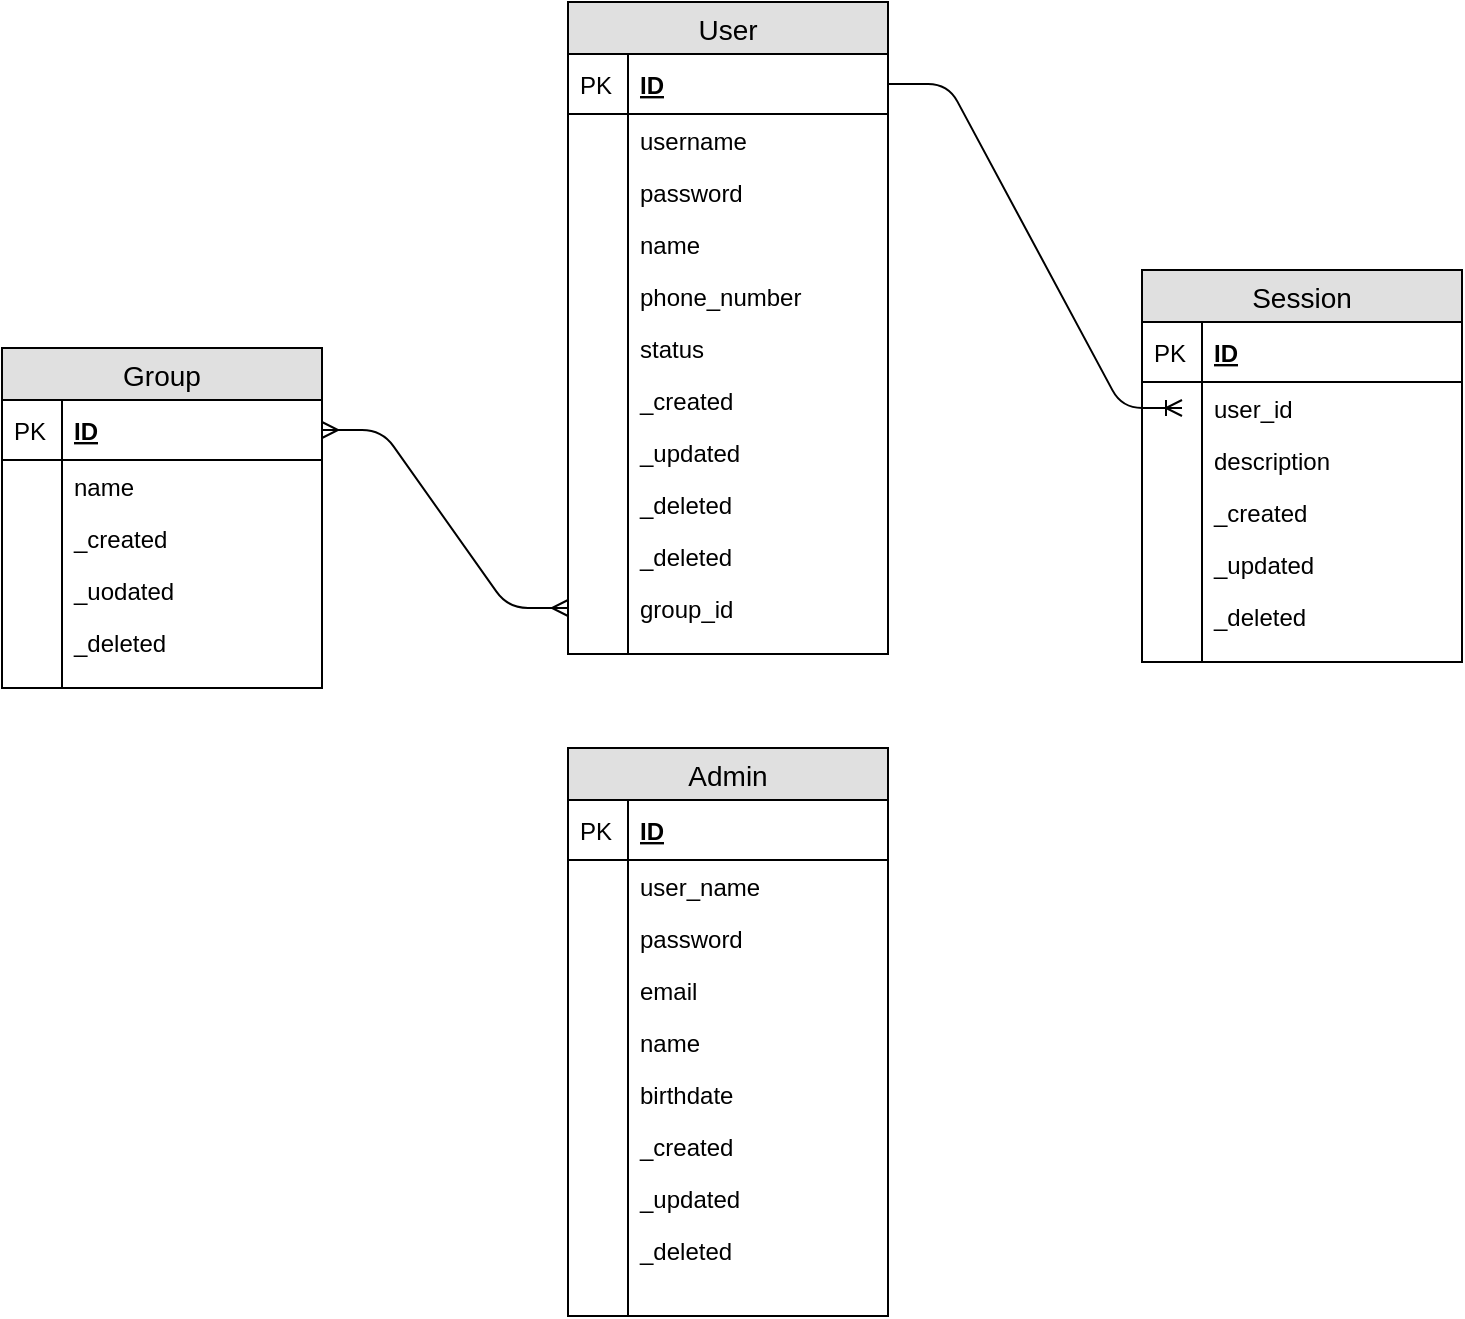 <mxfile version="12.0.2" type="device" pages="1"><diagram id="VYKeipjwJpYehKWiv79_" name="Page-1"><mxGraphModel dx="1408" dy="748" grid="1" gridSize="10" guides="1" tooltips="1" connect="1" arrows="1" fold="1" page="1" pageScale="1" pageWidth="827" pageHeight="1169" math="0" shadow="0"><root><mxCell id="0"/><mxCell id="1" parent="0"/><mxCell id="iIgqopLSIuqnTv7Txcj4-5" value="Admin" style="swimlane;fontStyle=0;childLayout=stackLayout;horizontal=1;startSize=26;fillColor=#e0e0e0;horizontalStack=0;resizeParent=1;resizeParentMax=0;resizeLast=0;collapsible=1;marginBottom=0;swimlaneFillColor=#ffffff;align=center;fontSize=14;" vertex="1" parent="1"><mxGeometry x="333" y="430" width="160" height="284" as="geometry"/></mxCell><mxCell id="iIgqopLSIuqnTv7Txcj4-6" value="ID" style="shape=partialRectangle;top=0;left=0;right=0;bottom=1;align=left;verticalAlign=middle;fillColor=none;spacingLeft=34;spacingRight=4;overflow=hidden;rotatable=0;points=[[0,0.5],[1,0.5]];portConstraint=eastwest;dropTarget=0;fontStyle=5;fontSize=12;" vertex="1" parent="iIgqopLSIuqnTv7Txcj4-5"><mxGeometry y="26" width="160" height="30" as="geometry"/></mxCell><mxCell id="iIgqopLSIuqnTv7Txcj4-7" value="PK" style="shape=partialRectangle;top=0;left=0;bottom=0;fillColor=none;align=left;verticalAlign=middle;spacingLeft=4;spacingRight=4;overflow=hidden;rotatable=0;points=[];portConstraint=eastwest;part=1;fontSize=12;" vertex="1" connectable="0" parent="iIgqopLSIuqnTv7Txcj4-6"><mxGeometry width="30" height="30" as="geometry"/></mxCell><mxCell id="iIgqopLSIuqnTv7Txcj4-8" value="user_name" style="shape=partialRectangle;top=0;left=0;right=0;bottom=0;align=left;verticalAlign=top;fillColor=none;spacingLeft=34;spacingRight=4;overflow=hidden;rotatable=0;points=[[0,0.5],[1,0.5]];portConstraint=eastwest;dropTarget=0;fontSize=12;" vertex="1" parent="iIgqopLSIuqnTv7Txcj4-5"><mxGeometry y="56" width="160" height="26" as="geometry"/></mxCell><mxCell id="iIgqopLSIuqnTv7Txcj4-9" value="" style="shape=partialRectangle;top=0;left=0;bottom=0;fillColor=none;align=left;verticalAlign=top;spacingLeft=4;spacingRight=4;overflow=hidden;rotatable=0;points=[];portConstraint=eastwest;part=1;fontSize=12;" vertex="1" connectable="0" parent="iIgqopLSIuqnTv7Txcj4-8"><mxGeometry width="30" height="26" as="geometry"/></mxCell><mxCell id="iIgqopLSIuqnTv7Txcj4-10" value="password" style="shape=partialRectangle;top=0;left=0;right=0;bottom=0;align=left;verticalAlign=top;fillColor=none;spacingLeft=34;spacingRight=4;overflow=hidden;rotatable=0;points=[[0,0.5],[1,0.5]];portConstraint=eastwest;dropTarget=0;fontSize=12;" vertex="1" parent="iIgqopLSIuqnTv7Txcj4-5"><mxGeometry y="82" width="160" height="26" as="geometry"/></mxCell><mxCell id="iIgqopLSIuqnTv7Txcj4-11" value="" style="shape=partialRectangle;top=0;left=0;bottom=0;fillColor=none;align=left;verticalAlign=top;spacingLeft=4;spacingRight=4;overflow=hidden;rotatable=0;points=[];portConstraint=eastwest;part=1;fontSize=12;" vertex="1" connectable="0" parent="iIgqopLSIuqnTv7Txcj4-10"><mxGeometry width="30" height="26" as="geometry"/></mxCell><mxCell id="iIgqopLSIuqnTv7Txcj4-12" value="email&#10;" style="shape=partialRectangle;top=0;left=0;right=0;bottom=0;align=left;verticalAlign=top;fillColor=none;spacingLeft=34;spacingRight=4;overflow=hidden;rotatable=0;points=[[0,0.5],[1,0.5]];portConstraint=eastwest;dropTarget=0;fontSize=12;" vertex="1" parent="iIgqopLSIuqnTv7Txcj4-5"><mxGeometry y="108" width="160" height="26" as="geometry"/></mxCell><mxCell id="iIgqopLSIuqnTv7Txcj4-13" value="" style="shape=partialRectangle;top=0;left=0;bottom=0;fillColor=none;align=left;verticalAlign=top;spacingLeft=4;spacingRight=4;overflow=hidden;rotatable=0;points=[];portConstraint=eastwest;part=1;fontSize=12;" vertex="1" connectable="0" parent="iIgqopLSIuqnTv7Txcj4-12"><mxGeometry width="30" height="26" as="geometry"/></mxCell><mxCell id="iIgqopLSIuqnTv7Txcj4-16" value="name" style="shape=partialRectangle;top=0;left=0;right=0;bottom=0;align=left;verticalAlign=top;fillColor=none;spacingLeft=34;spacingRight=4;overflow=hidden;rotatable=0;points=[[0,0.5],[1,0.5]];portConstraint=eastwest;dropTarget=0;fontSize=12;" vertex="1" parent="iIgqopLSIuqnTv7Txcj4-5"><mxGeometry y="134" width="160" height="26" as="geometry"/></mxCell><mxCell id="iIgqopLSIuqnTv7Txcj4-17" value="" style="shape=partialRectangle;top=0;left=0;bottom=0;fillColor=none;align=left;verticalAlign=top;spacingLeft=4;spacingRight=4;overflow=hidden;rotatable=0;points=[];portConstraint=eastwest;part=1;fontSize=12;" vertex="1" connectable="0" parent="iIgqopLSIuqnTv7Txcj4-16"><mxGeometry width="30" height="26" as="geometry"/></mxCell><mxCell id="iIgqopLSIuqnTv7Txcj4-18" value="birthdate" style="shape=partialRectangle;top=0;left=0;right=0;bottom=0;align=left;verticalAlign=top;fillColor=none;spacingLeft=34;spacingRight=4;overflow=hidden;rotatable=0;points=[[0,0.5],[1,0.5]];portConstraint=eastwest;dropTarget=0;fontSize=12;" vertex="1" parent="iIgqopLSIuqnTv7Txcj4-5"><mxGeometry y="160" width="160" height="26" as="geometry"/></mxCell><mxCell id="iIgqopLSIuqnTv7Txcj4-19" value="" style="shape=partialRectangle;top=0;left=0;bottom=0;fillColor=none;align=left;verticalAlign=top;spacingLeft=4;spacingRight=4;overflow=hidden;rotatable=0;points=[];portConstraint=eastwest;part=1;fontSize=12;" vertex="1" connectable="0" parent="iIgqopLSIuqnTv7Txcj4-18"><mxGeometry width="30" height="26" as="geometry"/></mxCell><mxCell id="iIgqopLSIuqnTv7Txcj4-26" value="_created" style="shape=partialRectangle;top=0;left=0;right=0;bottom=0;align=left;verticalAlign=top;fillColor=none;spacingLeft=34;spacingRight=4;overflow=hidden;rotatable=0;points=[[0,0.5],[1,0.5]];portConstraint=eastwest;dropTarget=0;fontSize=12;" vertex="1" parent="iIgqopLSIuqnTv7Txcj4-5"><mxGeometry y="186" width="160" height="26" as="geometry"/></mxCell><mxCell id="iIgqopLSIuqnTv7Txcj4-27" value="" style="shape=partialRectangle;top=0;left=0;bottom=0;fillColor=none;align=left;verticalAlign=top;spacingLeft=4;spacingRight=4;overflow=hidden;rotatable=0;points=[];portConstraint=eastwest;part=1;fontSize=12;" vertex="1" connectable="0" parent="iIgqopLSIuqnTv7Txcj4-26"><mxGeometry width="30" height="26" as="geometry"/></mxCell><mxCell id="iIgqopLSIuqnTv7Txcj4-30" value="_updated" style="shape=partialRectangle;top=0;left=0;right=0;bottom=0;align=left;verticalAlign=top;fillColor=none;spacingLeft=34;spacingRight=4;overflow=hidden;rotatable=0;points=[[0,0.5],[1,0.5]];portConstraint=eastwest;dropTarget=0;fontSize=12;" vertex="1" parent="iIgqopLSIuqnTv7Txcj4-5"><mxGeometry y="212" width="160" height="26" as="geometry"/></mxCell><mxCell id="iIgqopLSIuqnTv7Txcj4-31" value="" style="shape=partialRectangle;top=0;left=0;bottom=0;fillColor=none;align=left;verticalAlign=top;spacingLeft=4;spacingRight=4;overflow=hidden;rotatable=0;points=[];portConstraint=eastwest;part=1;fontSize=12;" vertex="1" connectable="0" parent="iIgqopLSIuqnTv7Txcj4-30"><mxGeometry width="30" height="26" as="geometry"/></mxCell><mxCell id="iIgqopLSIuqnTv7Txcj4-32" value="_deleted" style="shape=partialRectangle;top=0;left=0;right=0;bottom=0;align=left;verticalAlign=top;fillColor=none;spacingLeft=34;spacingRight=4;overflow=hidden;rotatable=0;points=[[0,0.5],[1,0.5]];portConstraint=eastwest;dropTarget=0;fontSize=12;" vertex="1" parent="iIgqopLSIuqnTv7Txcj4-5"><mxGeometry y="238" width="160" height="26" as="geometry"/></mxCell><mxCell id="iIgqopLSIuqnTv7Txcj4-33" value="" style="shape=partialRectangle;top=0;left=0;bottom=0;fillColor=none;align=left;verticalAlign=top;spacingLeft=4;spacingRight=4;overflow=hidden;rotatable=0;points=[];portConstraint=eastwest;part=1;fontSize=12;" vertex="1" connectable="0" parent="iIgqopLSIuqnTv7Txcj4-32"><mxGeometry width="30" height="26" as="geometry"/></mxCell><mxCell id="iIgqopLSIuqnTv7Txcj4-14" value="" style="shape=partialRectangle;top=0;left=0;right=0;bottom=0;align=left;verticalAlign=top;fillColor=none;spacingLeft=34;spacingRight=4;overflow=hidden;rotatable=0;points=[[0,0.5],[1,0.5]];portConstraint=eastwest;dropTarget=0;fontSize=12;" vertex="1" parent="iIgqopLSIuqnTv7Txcj4-5"><mxGeometry y="264" width="160" height="10" as="geometry"/></mxCell><mxCell id="iIgqopLSIuqnTv7Txcj4-15" value="" style="shape=partialRectangle;top=0;left=0;bottom=0;fillColor=none;align=left;verticalAlign=top;spacingLeft=4;spacingRight=4;overflow=hidden;rotatable=0;points=[];portConstraint=eastwest;part=1;fontSize=12;" vertex="1" connectable="0" parent="iIgqopLSIuqnTv7Txcj4-14"><mxGeometry width="30" height="10" as="geometry"/></mxCell><mxCell id="iIgqopLSIuqnTv7Txcj4-28" value="" style="shape=partialRectangle;top=0;left=0;right=0;bottom=0;align=left;verticalAlign=top;fillColor=none;spacingLeft=34;spacingRight=4;overflow=hidden;rotatable=0;points=[[0,0.5],[1,0.5]];portConstraint=eastwest;dropTarget=0;fontSize=12;" vertex="1" parent="iIgqopLSIuqnTv7Txcj4-5"><mxGeometry y="274" width="160" height="10" as="geometry"/></mxCell><mxCell id="iIgqopLSIuqnTv7Txcj4-29" value="" style="shape=partialRectangle;top=0;left=0;bottom=0;fillColor=none;align=left;verticalAlign=top;spacingLeft=4;spacingRight=4;overflow=hidden;rotatable=0;points=[];portConstraint=eastwest;part=1;fontSize=12;" vertex="1" connectable="0" parent="iIgqopLSIuqnTv7Txcj4-28"><mxGeometry width="30" height="10" as="geometry"/></mxCell><mxCell id="iIgqopLSIuqnTv7Txcj4-34" value="User" style="swimlane;fontStyle=0;childLayout=stackLayout;horizontal=1;startSize=26;fillColor=#e0e0e0;horizontalStack=0;resizeParent=1;resizeParentMax=0;resizeLast=0;collapsible=1;marginBottom=0;swimlaneFillColor=#ffffff;align=center;fontSize=14;" vertex="1" parent="1"><mxGeometry x="333" y="57" width="160" height="326" as="geometry"/></mxCell><mxCell id="iIgqopLSIuqnTv7Txcj4-35" value="ID" style="shape=partialRectangle;top=0;left=0;right=0;bottom=1;align=left;verticalAlign=middle;fillColor=none;spacingLeft=34;spacingRight=4;overflow=hidden;rotatable=0;points=[[0,0.5],[1,0.5]];portConstraint=eastwest;dropTarget=0;fontStyle=5;fontSize=12;" vertex="1" parent="iIgqopLSIuqnTv7Txcj4-34"><mxGeometry y="26" width="160" height="30" as="geometry"/></mxCell><mxCell id="iIgqopLSIuqnTv7Txcj4-36" value="PK" style="shape=partialRectangle;top=0;left=0;bottom=0;fillColor=none;align=left;verticalAlign=middle;spacingLeft=4;spacingRight=4;overflow=hidden;rotatable=0;points=[];portConstraint=eastwest;part=1;fontSize=12;" vertex="1" connectable="0" parent="iIgqopLSIuqnTv7Txcj4-35"><mxGeometry width="30" height="30" as="geometry"/></mxCell><mxCell id="iIgqopLSIuqnTv7Txcj4-37" value="username" style="shape=partialRectangle;top=0;left=0;right=0;bottom=0;align=left;verticalAlign=top;fillColor=none;spacingLeft=34;spacingRight=4;overflow=hidden;rotatable=0;points=[[0,0.5],[1,0.5]];portConstraint=eastwest;dropTarget=0;fontSize=12;" vertex="1" parent="iIgqopLSIuqnTv7Txcj4-34"><mxGeometry y="56" width="160" height="26" as="geometry"/></mxCell><mxCell id="iIgqopLSIuqnTv7Txcj4-38" value="" style="shape=partialRectangle;top=0;left=0;bottom=0;fillColor=none;align=left;verticalAlign=top;spacingLeft=4;spacingRight=4;overflow=hidden;rotatable=0;points=[];portConstraint=eastwest;part=1;fontSize=12;" vertex="1" connectable="0" parent="iIgqopLSIuqnTv7Txcj4-37"><mxGeometry width="30" height="26" as="geometry"/></mxCell><mxCell id="iIgqopLSIuqnTv7Txcj4-39" value="password" style="shape=partialRectangle;top=0;left=0;right=0;bottom=0;align=left;verticalAlign=top;fillColor=none;spacingLeft=34;spacingRight=4;overflow=hidden;rotatable=0;points=[[0,0.5],[1,0.5]];portConstraint=eastwest;dropTarget=0;fontSize=12;" vertex="1" parent="iIgqopLSIuqnTv7Txcj4-34"><mxGeometry y="82" width="160" height="26" as="geometry"/></mxCell><mxCell id="iIgqopLSIuqnTv7Txcj4-40" value="" style="shape=partialRectangle;top=0;left=0;bottom=0;fillColor=none;align=left;verticalAlign=top;spacingLeft=4;spacingRight=4;overflow=hidden;rotatable=0;points=[];portConstraint=eastwest;part=1;fontSize=12;" vertex="1" connectable="0" parent="iIgqopLSIuqnTv7Txcj4-39"><mxGeometry width="30" height="26" as="geometry"/></mxCell><mxCell id="iIgqopLSIuqnTv7Txcj4-41" value="name" style="shape=partialRectangle;top=0;left=0;right=0;bottom=0;align=left;verticalAlign=top;fillColor=none;spacingLeft=34;spacingRight=4;overflow=hidden;rotatable=0;points=[[0,0.5],[1,0.5]];portConstraint=eastwest;dropTarget=0;fontSize=12;" vertex="1" parent="iIgqopLSIuqnTv7Txcj4-34"><mxGeometry y="108" width="160" height="26" as="geometry"/></mxCell><mxCell id="iIgqopLSIuqnTv7Txcj4-42" value="" style="shape=partialRectangle;top=0;left=0;bottom=0;fillColor=none;align=left;verticalAlign=top;spacingLeft=4;spacingRight=4;overflow=hidden;rotatable=0;points=[];portConstraint=eastwest;part=1;fontSize=12;" vertex="1" connectable="0" parent="iIgqopLSIuqnTv7Txcj4-41"><mxGeometry width="30" height="26" as="geometry"/></mxCell><mxCell id="iIgqopLSIuqnTv7Txcj4-45" value="phone_number" style="shape=partialRectangle;top=0;left=0;right=0;bottom=0;align=left;verticalAlign=top;fillColor=none;spacingLeft=34;spacingRight=4;overflow=hidden;rotatable=0;points=[[0,0.5],[1,0.5]];portConstraint=eastwest;dropTarget=0;fontSize=12;" vertex="1" parent="iIgqopLSIuqnTv7Txcj4-34"><mxGeometry y="134" width="160" height="26" as="geometry"/></mxCell><mxCell id="iIgqopLSIuqnTv7Txcj4-46" value="" style="shape=partialRectangle;top=0;left=0;bottom=0;fillColor=none;align=left;verticalAlign=top;spacingLeft=4;spacingRight=4;overflow=hidden;rotatable=0;points=[];portConstraint=eastwest;part=1;fontSize=12;" vertex="1" connectable="0" parent="iIgqopLSIuqnTv7Txcj4-45"><mxGeometry width="30" height="26" as="geometry"/></mxCell><mxCell id="iIgqopLSIuqnTv7Txcj4-51" value="status" style="shape=partialRectangle;top=0;left=0;right=0;bottom=0;align=left;verticalAlign=top;fillColor=none;spacingLeft=34;spacingRight=4;overflow=hidden;rotatable=0;points=[[0,0.5],[1,0.5]];portConstraint=eastwest;dropTarget=0;fontSize=12;" vertex="1" parent="iIgqopLSIuqnTv7Txcj4-34"><mxGeometry y="160" width="160" height="26" as="geometry"/></mxCell><mxCell id="iIgqopLSIuqnTv7Txcj4-52" value="" style="shape=partialRectangle;top=0;left=0;bottom=0;fillColor=none;align=left;verticalAlign=top;spacingLeft=4;spacingRight=4;overflow=hidden;rotatable=0;points=[];portConstraint=eastwest;part=1;fontSize=12;" vertex="1" connectable="0" parent="iIgqopLSIuqnTv7Txcj4-51"><mxGeometry width="30" height="26" as="geometry"/></mxCell><mxCell id="iIgqopLSIuqnTv7Txcj4-53" value="_created" style="shape=partialRectangle;top=0;left=0;right=0;bottom=0;align=left;verticalAlign=top;fillColor=none;spacingLeft=34;spacingRight=4;overflow=hidden;rotatable=0;points=[[0,0.5],[1,0.5]];portConstraint=eastwest;dropTarget=0;fontSize=12;" vertex="1" parent="iIgqopLSIuqnTv7Txcj4-34"><mxGeometry y="186" width="160" height="26" as="geometry"/></mxCell><mxCell id="iIgqopLSIuqnTv7Txcj4-54" value="" style="shape=partialRectangle;top=0;left=0;bottom=0;fillColor=none;align=left;verticalAlign=top;spacingLeft=4;spacingRight=4;overflow=hidden;rotatable=0;points=[];portConstraint=eastwest;part=1;fontSize=12;" vertex="1" connectable="0" parent="iIgqopLSIuqnTv7Txcj4-53"><mxGeometry width="30" height="26" as="geometry"/></mxCell><mxCell id="iIgqopLSIuqnTv7Txcj4-55" value="_updated" style="shape=partialRectangle;top=0;left=0;right=0;bottom=0;align=left;verticalAlign=top;fillColor=none;spacingLeft=34;spacingRight=4;overflow=hidden;rotatable=0;points=[[0,0.5],[1,0.5]];portConstraint=eastwest;dropTarget=0;fontSize=12;" vertex="1" parent="iIgqopLSIuqnTv7Txcj4-34"><mxGeometry y="212" width="160" height="26" as="geometry"/></mxCell><mxCell id="iIgqopLSIuqnTv7Txcj4-56" value="" style="shape=partialRectangle;top=0;left=0;bottom=0;fillColor=none;align=left;verticalAlign=top;spacingLeft=4;spacingRight=4;overflow=hidden;rotatable=0;points=[];portConstraint=eastwest;part=1;fontSize=12;" vertex="1" connectable="0" parent="iIgqopLSIuqnTv7Txcj4-55"><mxGeometry width="30" height="26" as="geometry"/></mxCell><mxCell id="iIgqopLSIuqnTv7Txcj4-94" value="_deleted" style="shape=partialRectangle;top=0;left=0;right=0;bottom=0;align=left;verticalAlign=top;fillColor=none;spacingLeft=34;spacingRight=4;overflow=hidden;rotatable=0;points=[[0,0.5],[1,0.5]];portConstraint=eastwest;dropTarget=0;fontSize=12;" vertex="1" parent="iIgqopLSIuqnTv7Txcj4-34"><mxGeometry y="238" width="160" height="26" as="geometry"/></mxCell><mxCell id="iIgqopLSIuqnTv7Txcj4-95" value="" style="shape=partialRectangle;top=0;left=0;bottom=0;fillColor=none;align=left;verticalAlign=top;spacingLeft=4;spacingRight=4;overflow=hidden;rotatable=0;points=[];portConstraint=eastwest;part=1;fontSize=12;" vertex="1" connectable="0" parent="iIgqopLSIuqnTv7Txcj4-94"><mxGeometry width="30" height="26" as="geometry"/></mxCell><mxCell id="iIgqopLSIuqnTv7Txcj4-57" value="_deleted" style="shape=partialRectangle;top=0;left=0;right=0;bottom=0;align=left;verticalAlign=top;fillColor=none;spacingLeft=34;spacingRight=4;overflow=hidden;rotatable=0;points=[[0,0.5],[1,0.5]];portConstraint=eastwest;dropTarget=0;fontSize=12;" vertex="1" parent="iIgqopLSIuqnTv7Txcj4-34"><mxGeometry y="264" width="160" height="26" as="geometry"/></mxCell><mxCell id="iIgqopLSIuqnTv7Txcj4-58" value="" style="shape=partialRectangle;top=0;left=0;bottom=0;fillColor=none;align=left;verticalAlign=top;spacingLeft=4;spacingRight=4;overflow=hidden;rotatable=0;points=[];portConstraint=eastwest;part=1;fontSize=12;" vertex="1" connectable="0" parent="iIgqopLSIuqnTv7Txcj4-57"><mxGeometry width="30" height="26" as="geometry"/></mxCell><mxCell id="iIgqopLSIuqnTv7Txcj4-59" value="group_id" style="shape=partialRectangle;top=0;left=0;right=0;bottom=0;align=left;verticalAlign=top;fillColor=none;spacingLeft=34;spacingRight=4;overflow=hidden;rotatable=0;points=[[0,0.5],[1,0.5]];portConstraint=eastwest;dropTarget=0;fontSize=12;" vertex="1" parent="iIgqopLSIuqnTv7Txcj4-34"><mxGeometry y="290" width="160" height="26" as="geometry"/></mxCell><mxCell id="iIgqopLSIuqnTv7Txcj4-60" value="" style="shape=partialRectangle;top=0;left=0;bottom=0;fillColor=none;align=left;verticalAlign=top;spacingLeft=4;spacingRight=4;overflow=hidden;rotatable=0;points=[];portConstraint=eastwest;part=1;fontSize=12;" vertex="1" connectable="0" parent="iIgqopLSIuqnTv7Txcj4-59"><mxGeometry width="30" height="26" as="geometry"/></mxCell><mxCell id="iIgqopLSIuqnTv7Txcj4-43" value="" style="shape=partialRectangle;top=0;left=0;right=0;bottom=0;align=left;verticalAlign=top;fillColor=none;spacingLeft=34;spacingRight=4;overflow=hidden;rotatable=0;points=[[0,0.5],[1,0.5]];portConstraint=eastwest;dropTarget=0;fontSize=12;" vertex="1" parent="iIgqopLSIuqnTv7Txcj4-34"><mxGeometry y="316" width="160" height="10" as="geometry"/></mxCell><mxCell id="iIgqopLSIuqnTv7Txcj4-44" value="" style="shape=partialRectangle;top=0;left=0;bottom=0;fillColor=none;align=left;verticalAlign=top;spacingLeft=4;spacingRight=4;overflow=hidden;rotatable=0;points=[];portConstraint=eastwest;part=1;fontSize=12;" vertex="1" connectable="0" parent="iIgqopLSIuqnTv7Txcj4-43"><mxGeometry width="30" height="10" as="geometry"/></mxCell><mxCell id="iIgqopLSIuqnTv7Txcj4-61" value="Group" style="swimlane;fontStyle=0;childLayout=stackLayout;horizontal=1;startSize=26;fillColor=#e0e0e0;horizontalStack=0;resizeParent=1;resizeParentMax=0;resizeLast=0;collapsible=1;marginBottom=0;swimlaneFillColor=#ffffff;align=center;fontSize=14;" vertex="1" parent="1"><mxGeometry x="50" y="230" width="160" height="170" as="geometry"/></mxCell><mxCell id="iIgqopLSIuqnTv7Txcj4-62" value="ID" style="shape=partialRectangle;top=0;left=0;right=0;bottom=1;align=left;verticalAlign=middle;fillColor=none;spacingLeft=34;spacingRight=4;overflow=hidden;rotatable=0;points=[[0,0.5],[1,0.5]];portConstraint=eastwest;dropTarget=0;fontStyle=5;fontSize=12;" vertex="1" parent="iIgqopLSIuqnTv7Txcj4-61"><mxGeometry y="26" width="160" height="30" as="geometry"/></mxCell><mxCell id="iIgqopLSIuqnTv7Txcj4-63" value="PK" style="shape=partialRectangle;top=0;left=0;bottom=0;fillColor=none;align=left;verticalAlign=middle;spacingLeft=4;spacingRight=4;overflow=hidden;rotatable=0;points=[];portConstraint=eastwest;part=1;fontSize=12;" vertex="1" connectable="0" parent="iIgqopLSIuqnTv7Txcj4-62"><mxGeometry width="30" height="30" as="geometry"/></mxCell><mxCell id="iIgqopLSIuqnTv7Txcj4-64" value="name" style="shape=partialRectangle;top=0;left=0;right=0;bottom=0;align=left;verticalAlign=top;fillColor=none;spacingLeft=34;spacingRight=4;overflow=hidden;rotatable=0;points=[[0,0.5],[1,0.5]];portConstraint=eastwest;dropTarget=0;fontSize=12;" vertex="1" parent="iIgqopLSIuqnTv7Txcj4-61"><mxGeometry y="56" width="160" height="26" as="geometry"/></mxCell><mxCell id="iIgqopLSIuqnTv7Txcj4-65" value="" style="shape=partialRectangle;top=0;left=0;bottom=0;fillColor=none;align=left;verticalAlign=top;spacingLeft=4;spacingRight=4;overflow=hidden;rotatable=0;points=[];portConstraint=eastwest;part=1;fontSize=12;" vertex="1" connectable="0" parent="iIgqopLSIuqnTv7Txcj4-64"><mxGeometry width="30" height="26" as="geometry"/></mxCell><mxCell id="iIgqopLSIuqnTv7Txcj4-66" value="_created" style="shape=partialRectangle;top=0;left=0;right=0;bottom=0;align=left;verticalAlign=top;fillColor=none;spacingLeft=34;spacingRight=4;overflow=hidden;rotatable=0;points=[[0,0.5],[1,0.5]];portConstraint=eastwest;dropTarget=0;fontSize=12;" vertex="1" parent="iIgqopLSIuqnTv7Txcj4-61"><mxGeometry y="82" width="160" height="26" as="geometry"/></mxCell><mxCell id="iIgqopLSIuqnTv7Txcj4-67" value="" style="shape=partialRectangle;top=0;left=0;bottom=0;fillColor=none;align=left;verticalAlign=top;spacingLeft=4;spacingRight=4;overflow=hidden;rotatable=0;points=[];portConstraint=eastwest;part=1;fontSize=12;" vertex="1" connectable="0" parent="iIgqopLSIuqnTv7Txcj4-66"><mxGeometry width="30" height="26" as="geometry"/></mxCell><mxCell id="iIgqopLSIuqnTv7Txcj4-68" value="_uodated" style="shape=partialRectangle;top=0;left=0;right=0;bottom=0;align=left;verticalAlign=top;fillColor=none;spacingLeft=34;spacingRight=4;overflow=hidden;rotatable=0;points=[[0,0.5],[1,0.5]];portConstraint=eastwest;dropTarget=0;fontSize=12;" vertex="1" parent="iIgqopLSIuqnTv7Txcj4-61"><mxGeometry y="108" width="160" height="26" as="geometry"/></mxCell><mxCell id="iIgqopLSIuqnTv7Txcj4-69" value="" style="shape=partialRectangle;top=0;left=0;bottom=0;fillColor=none;align=left;verticalAlign=top;spacingLeft=4;spacingRight=4;overflow=hidden;rotatable=0;points=[];portConstraint=eastwest;part=1;fontSize=12;" vertex="1" connectable="0" parent="iIgqopLSIuqnTv7Txcj4-68"><mxGeometry width="30" height="26" as="geometry"/></mxCell><mxCell id="iIgqopLSIuqnTv7Txcj4-72" value="_deleted" style="shape=partialRectangle;top=0;left=0;right=0;bottom=0;align=left;verticalAlign=top;fillColor=none;spacingLeft=34;spacingRight=4;overflow=hidden;rotatable=0;points=[[0,0.5],[1,0.5]];portConstraint=eastwest;dropTarget=0;fontSize=12;" vertex="1" parent="iIgqopLSIuqnTv7Txcj4-61"><mxGeometry y="134" width="160" height="26" as="geometry"/></mxCell><mxCell id="iIgqopLSIuqnTv7Txcj4-73" value="" style="shape=partialRectangle;top=0;left=0;bottom=0;fillColor=none;align=left;verticalAlign=top;spacingLeft=4;spacingRight=4;overflow=hidden;rotatable=0;points=[];portConstraint=eastwest;part=1;fontSize=12;" vertex="1" connectable="0" parent="iIgqopLSIuqnTv7Txcj4-72"><mxGeometry width="30" height="26" as="geometry"/></mxCell><mxCell id="iIgqopLSIuqnTv7Txcj4-70" value="" style="shape=partialRectangle;top=0;left=0;right=0;bottom=0;align=left;verticalAlign=top;fillColor=none;spacingLeft=34;spacingRight=4;overflow=hidden;rotatable=0;points=[[0,0.5],[1,0.5]];portConstraint=eastwest;dropTarget=0;fontSize=12;" vertex="1" parent="iIgqopLSIuqnTv7Txcj4-61"><mxGeometry y="160" width="160" height="10" as="geometry"/></mxCell><mxCell id="iIgqopLSIuqnTv7Txcj4-71" value="" style="shape=partialRectangle;top=0;left=0;bottom=0;fillColor=none;align=left;verticalAlign=top;spacingLeft=4;spacingRight=4;overflow=hidden;rotatable=0;points=[];portConstraint=eastwest;part=1;fontSize=12;" vertex="1" connectable="0" parent="iIgqopLSIuqnTv7Txcj4-70"><mxGeometry width="30" height="10" as="geometry"/></mxCell><mxCell id="iIgqopLSIuqnTv7Txcj4-74" value="Session" style="swimlane;fontStyle=0;childLayout=stackLayout;horizontal=1;startSize=26;fillColor=#e0e0e0;horizontalStack=0;resizeParent=1;resizeParentMax=0;resizeLast=0;collapsible=1;marginBottom=0;swimlaneFillColor=#ffffff;align=center;fontSize=14;" vertex="1" parent="1"><mxGeometry x="620" y="191" width="160" height="196" as="geometry"/></mxCell><mxCell id="iIgqopLSIuqnTv7Txcj4-75" value="ID" style="shape=partialRectangle;top=0;left=0;right=0;bottom=1;align=left;verticalAlign=middle;fillColor=none;spacingLeft=34;spacingRight=4;overflow=hidden;rotatable=0;points=[[0,0.5],[1,0.5]];portConstraint=eastwest;dropTarget=0;fontStyle=5;fontSize=12;" vertex="1" parent="iIgqopLSIuqnTv7Txcj4-74"><mxGeometry y="26" width="160" height="30" as="geometry"/></mxCell><mxCell id="iIgqopLSIuqnTv7Txcj4-76" value="PK" style="shape=partialRectangle;top=0;left=0;bottom=0;fillColor=none;align=left;verticalAlign=middle;spacingLeft=4;spacingRight=4;overflow=hidden;rotatable=0;points=[];portConstraint=eastwest;part=1;fontSize=12;" vertex="1" connectable="0" parent="iIgqopLSIuqnTv7Txcj4-75"><mxGeometry width="30" height="30" as="geometry"/></mxCell><mxCell id="iIgqopLSIuqnTv7Txcj4-77" value="user_id" style="shape=partialRectangle;top=0;left=0;right=0;bottom=0;align=left;verticalAlign=top;fillColor=none;spacingLeft=34;spacingRight=4;overflow=hidden;rotatable=0;points=[[0,0.5],[1,0.5]];portConstraint=eastwest;dropTarget=0;fontSize=12;" vertex="1" parent="iIgqopLSIuqnTv7Txcj4-74"><mxGeometry y="56" width="160" height="26" as="geometry"/></mxCell><mxCell id="iIgqopLSIuqnTv7Txcj4-78" value="" style="shape=partialRectangle;top=0;left=0;bottom=0;fillColor=none;align=left;verticalAlign=top;spacingLeft=4;spacingRight=4;overflow=hidden;rotatable=0;points=[];portConstraint=eastwest;part=1;fontSize=12;" vertex="1" connectable="0" parent="iIgqopLSIuqnTv7Txcj4-77"><mxGeometry width="30" height="26" as="geometry"/></mxCell><mxCell id="iIgqopLSIuqnTv7Txcj4-79" value="description" style="shape=partialRectangle;top=0;left=0;right=0;bottom=0;align=left;verticalAlign=top;fillColor=none;spacingLeft=34;spacingRight=4;overflow=hidden;rotatable=0;points=[[0,0.5],[1,0.5]];portConstraint=eastwest;dropTarget=0;fontSize=12;" vertex="1" parent="iIgqopLSIuqnTv7Txcj4-74"><mxGeometry y="82" width="160" height="26" as="geometry"/></mxCell><mxCell id="iIgqopLSIuqnTv7Txcj4-80" value="" style="shape=partialRectangle;top=0;left=0;bottom=0;fillColor=none;align=left;verticalAlign=top;spacingLeft=4;spacingRight=4;overflow=hidden;rotatable=0;points=[];portConstraint=eastwest;part=1;fontSize=12;" vertex="1" connectable="0" parent="iIgqopLSIuqnTv7Txcj4-79"><mxGeometry width="30" height="26" as="geometry"/></mxCell><mxCell id="iIgqopLSIuqnTv7Txcj4-85" value="_created" style="shape=partialRectangle;top=0;left=0;right=0;bottom=0;align=left;verticalAlign=top;fillColor=none;spacingLeft=34;spacingRight=4;overflow=hidden;rotatable=0;points=[[0,0.5],[1,0.5]];portConstraint=eastwest;dropTarget=0;fontSize=12;" vertex="1" parent="iIgqopLSIuqnTv7Txcj4-74"><mxGeometry y="108" width="160" height="26" as="geometry"/></mxCell><mxCell id="iIgqopLSIuqnTv7Txcj4-86" value="" style="shape=partialRectangle;top=0;left=0;bottom=0;fillColor=none;align=left;verticalAlign=top;spacingLeft=4;spacingRight=4;overflow=hidden;rotatable=0;points=[];portConstraint=eastwest;part=1;fontSize=12;" vertex="1" connectable="0" parent="iIgqopLSIuqnTv7Txcj4-85"><mxGeometry width="30" height="26" as="geometry"/></mxCell><mxCell id="iIgqopLSIuqnTv7Txcj4-87" value="_updated" style="shape=partialRectangle;top=0;left=0;right=0;bottom=0;align=left;verticalAlign=top;fillColor=none;spacingLeft=34;spacingRight=4;overflow=hidden;rotatable=0;points=[[0,0.5],[1,0.5]];portConstraint=eastwest;dropTarget=0;fontSize=12;" vertex="1" parent="iIgqopLSIuqnTv7Txcj4-74"><mxGeometry y="134" width="160" height="26" as="geometry"/></mxCell><mxCell id="iIgqopLSIuqnTv7Txcj4-88" value="" style="shape=partialRectangle;top=0;left=0;bottom=0;fillColor=none;align=left;verticalAlign=top;spacingLeft=4;spacingRight=4;overflow=hidden;rotatable=0;points=[];portConstraint=eastwest;part=1;fontSize=12;" vertex="1" connectable="0" parent="iIgqopLSIuqnTv7Txcj4-87"><mxGeometry width="30" height="26" as="geometry"/></mxCell><mxCell id="iIgqopLSIuqnTv7Txcj4-89" value="_deleted" style="shape=partialRectangle;top=0;left=0;right=0;bottom=0;align=left;verticalAlign=top;fillColor=none;spacingLeft=34;spacingRight=4;overflow=hidden;rotatable=0;points=[[0,0.5],[1,0.5]];portConstraint=eastwest;dropTarget=0;fontSize=12;" vertex="1" parent="iIgqopLSIuqnTv7Txcj4-74"><mxGeometry y="160" width="160" height="26" as="geometry"/></mxCell><mxCell id="iIgqopLSIuqnTv7Txcj4-90" value="" style="shape=partialRectangle;top=0;left=0;bottom=0;fillColor=none;align=left;verticalAlign=top;spacingLeft=4;spacingRight=4;overflow=hidden;rotatable=0;points=[];portConstraint=eastwest;part=1;fontSize=12;" vertex="1" connectable="0" parent="iIgqopLSIuqnTv7Txcj4-89"><mxGeometry width="30" height="26" as="geometry"/></mxCell><mxCell id="iIgqopLSIuqnTv7Txcj4-83" value="" style="shape=partialRectangle;top=0;left=0;right=0;bottom=0;align=left;verticalAlign=top;fillColor=none;spacingLeft=34;spacingRight=4;overflow=hidden;rotatable=0;points=[[0,0.5],[1,0.5]];portConstraint=eastwest;dropTarget=0;fontSize=12;" vertex="1" parent="iIgqopLSIuqnTv7Txcj4-74"><mxGeometry y="186" width="160" height="10" as="geometry"/></mxCell><mxCell id="iIgqopLSIuqnTv7Txcj4-84" value="" style="shape=partialRectangle;top=0;left=0;bottom=0;fillColor=none;align=left;verticalAlign=top;spacingLeft=4;spacingRight=4;overflow=hidden;rotatable=0;points=[];portConstraint=eastwest;part=1;fontSize=12;" vertex="1" connectable="0" parent="iIgqopLSIuqnTv7Txcj4-83"><mxGeometry width="30" height="10" as="geometry"/></mxCell><mxCell id="iIgqopLSIuqnTv7Txcj4-93" value="" style="edgeStyle=entityRelationEdgeStyle;fontSize=12;html=1;endArrow=ERoneToMany;exitX=1;exitY=0.5;exitDx=0;exitDy=0;" edge="1" parent="1" source="iIgqopLSIuqnTv7Txcj4-35"><mxGeometry width="100" height="100" relative="1" as="geometry"><mxPoint x="580" y="70" as="sourcePoint"/><mxPoint x="640" y="260" as="targetPoint"/></mxGeometry></mxCell><mxCell id="iIgqopLSIuqnTv7Txcj4-97" value="" style="edgeStyle=entityRelationEdgeStyle;fontSize=12;html=1;endArrow=ERmany;startArrow=ERmany;exitX=1;exitY=0.5;exitDx=0;exitDy=0;" edge="1" parent="1" source="iIgqopLSIuqnTv7Txcj4-62" target="iIgqopLSIuqnTv7Txcj4-59"><mxGeometry width="100" height="100" relative="1" as="geometry"><mxPoint x="220" y="365" as="sourcePoint"/><mxPoint x="320" y="265" as="targetPoint"/></mxGeometry></mxCell></root></mxGraphModel></diagram></mxfile>
